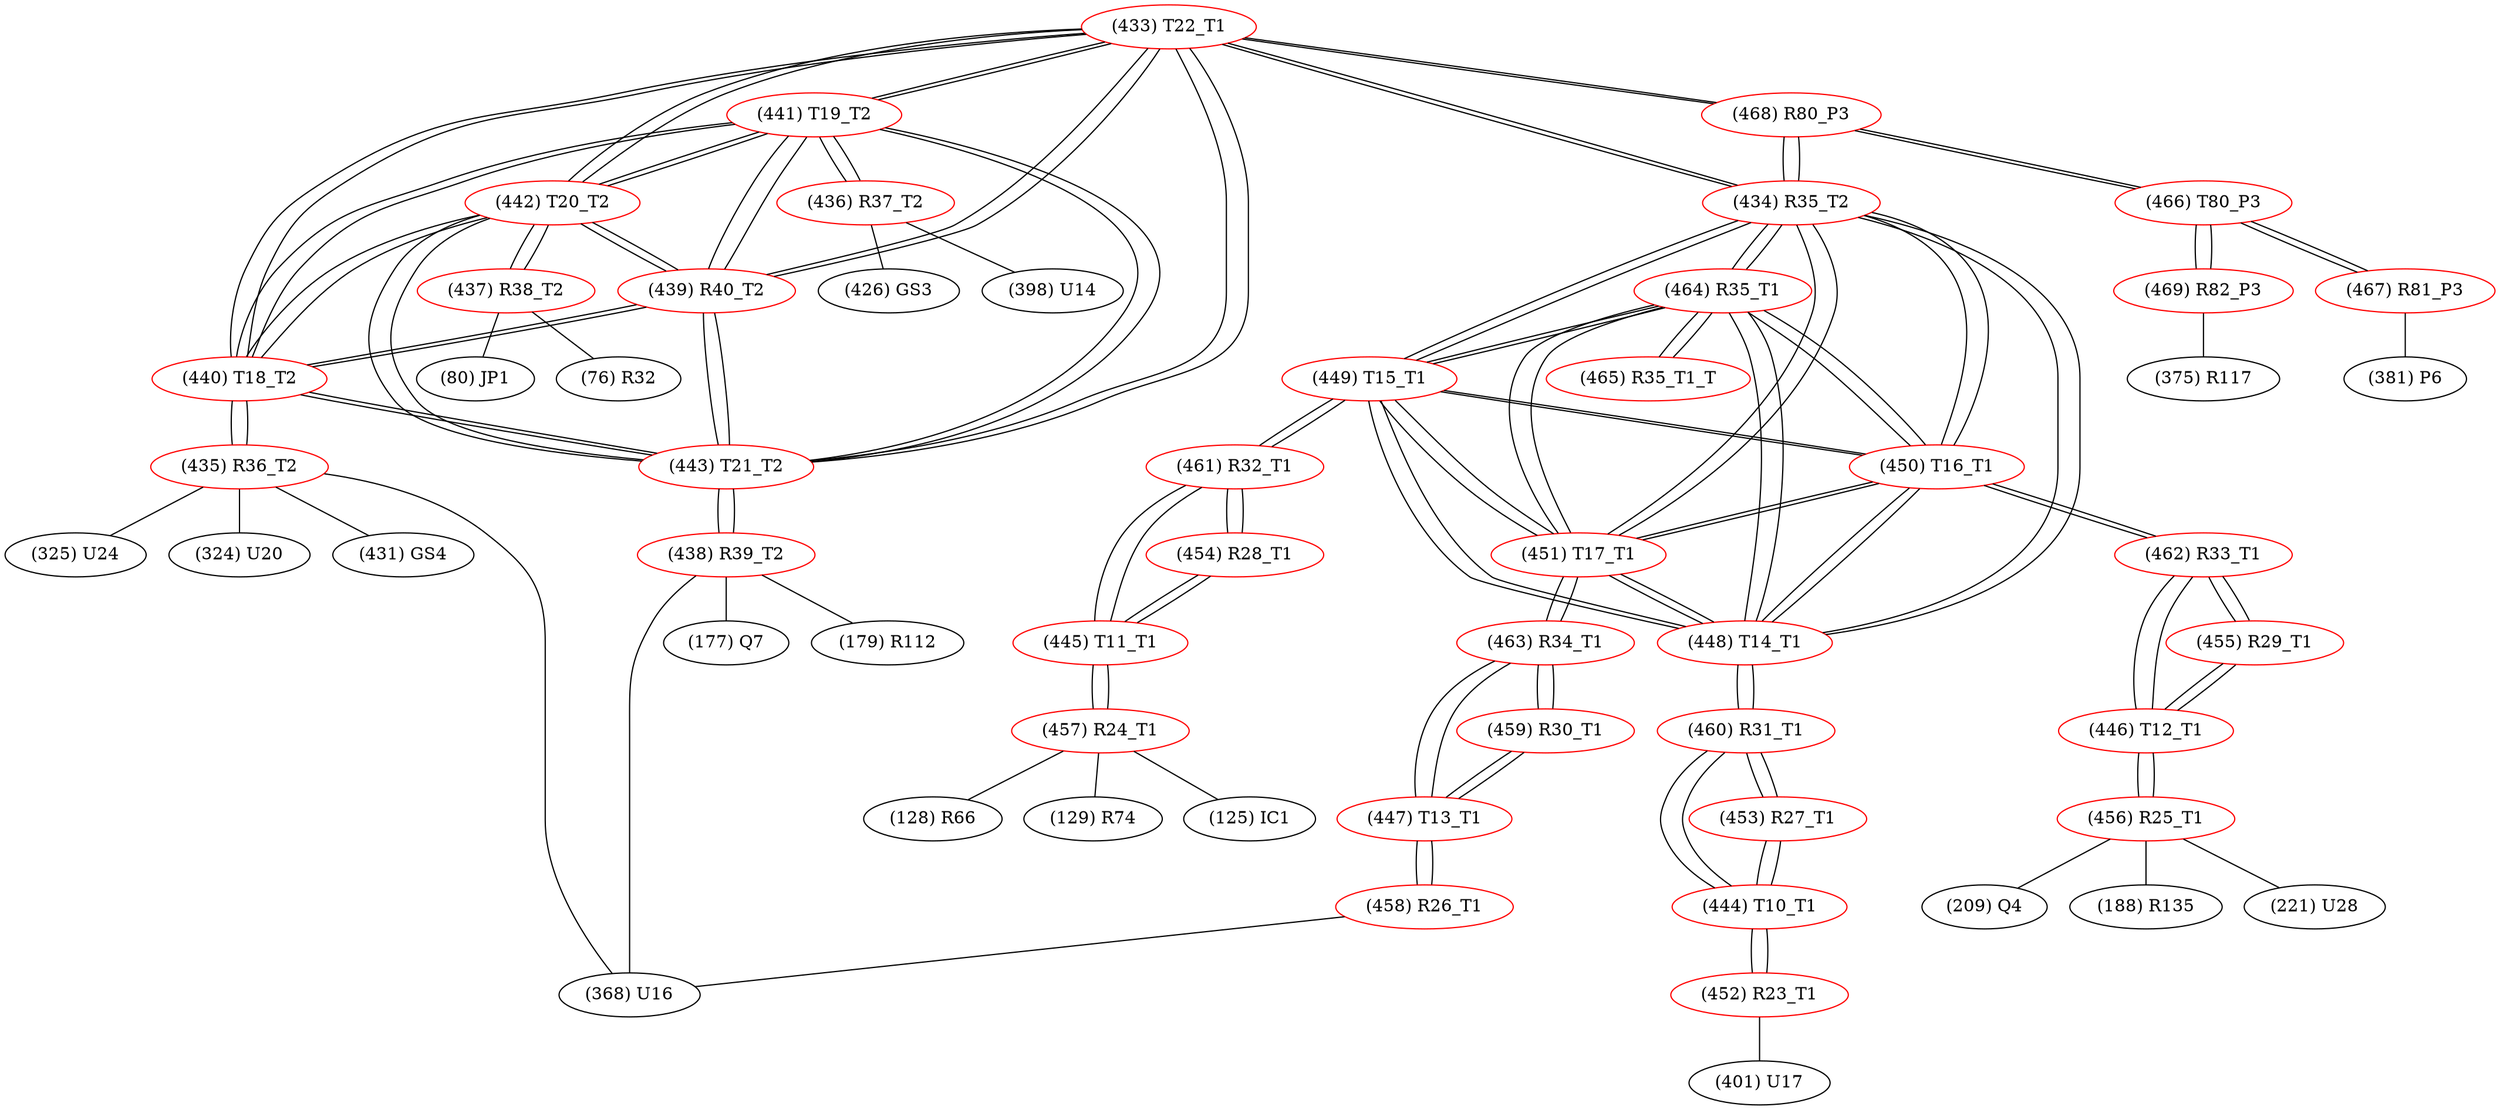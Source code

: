 graph {
	433 [label="(433) T22_T1" color=red]
	441 [label="(441) T19_T2"]
	442 [label="(442) T20_T2"]
	443 [label="(443) T21_T2"]
	440 [label="(440) T18_T2"]
	439 [label="(439) R40_T2"]
	468 [label="(468) R80_P3"]
	434 [label="(434) R35_T2"]
	434 [label="(434) R35_T2" color=red]
	449 [label="(449) T15_T1"]
	450 [label="(450) T16_T1"]
	448 [label="(448) T14_T1"]
	451 [label="(451) T17_T1"]
	464 [label="(464) R35_T1"]
	468 [label="(468) R80_P3"]
	433 [label="(433) T22_T1"]
	435 [label="(435) R36_T2" color=red]
	325 [label="(325) U24"]
	324 [label="(324) U20"]
	431 [label="(431) GS4"]
	368 [label="(368) U16"]
	440 [label="(440) T18_T2"]
	436 [label="(436) R37_T2" color=red]
	398 [label="(398) U14"]
	426 [label="(426) GS3"]
	441 [label="(441) T19_T2"]
	437 [label="(437) R38_T2" color=red]
	80 [label="(80) JP1"]
	76 [label="(76) R32"]
	442 [label="(442) T20_T2"]
	438 [label="(438) R39_T2" color=red]
	368 [label="(368) U16"]
	177 [label="(177) Q7"]
	179 [label="(179) R112"]
	443 [label="(443) T21_T2"]
	439 [label="(439) R40_T2" color=red]
	441 [label="(441) T19_T2"]
	442 [label="(442) T20_T2"]
	443 [label="(443) T21_T2"]
	433 [label="(433) T22_T1"]
	440 [label="(440) T18_T2"]
	440 [label="(440) T18_T2" color=red]
	441 [label="(441) T19_T2"]
	442 [label="(442) T20_T2"]
	443 [label="(443) T21_T2"]
	433 [label="(433) T22_T1"]
	439 [label="(439) R40_T2"]
	435 [label="(435) R36_T2"]
	441 [label="(441) T19_T2" color=red]
	442 [label="(442) T20_T2"]
	443 [label="(443) T21_T2"]
	433 [label="(433) T22_T1"]
	440 [label="(440) T18_T2"]
	439 [label="(439) R40_T2"]
	436 [label="(436) R37_T2"]
	442 [label="(442) T20_T2" color=red]
	441 [label="(441) T19_T2"]
	443 [label="(443) T21_T2"]
	433 [label="(433) T22_T1"]
	440 [label="(440) T18_T2"]
	439 [label="(439) R40_T2"]
	437 [label="(437) R38_T2"]
	443 [label="(443) T21_T2" color=red]
	441 [label="(441) T19_T2"]
	442 [label="(442) T20_T2"]
	433 [label="(433) T22_T1"]
	440 [label="(440) T18_T2"]
	439 [label="(439) R40_T2"]
	438 [label="(438) R39_T2"]
	444 [label="(444) T10_T1" color=red]
	452 [label="(452) R23_T1"]
	453 [label="(453) R27_T1"]
	460 [label="(460) R31_T1"]
	445 [label="(445) T11_T1" color=red]
	457 [label="(457) R24_T1"]
	461 [label="(461) R32_T1"]
	454 [label="(454) R28_T1"]
	446 [label="(446) T12_T1" color=red]
	462 [label="(462) R33_T1"]
	455 [label="(455) R29_T1"]
	456 [label="(456) R25_T1"]
	447 [label="(447) T13_T1" color=red]
	459 [label="(459) R30_T1"]
	463 [label="(463) R34_T1"]
	458 [label="(458) R26_T1"]
	448 [label="(448) T14_T1" color=red]
	449 [label="(449) T15_T1"]
	450 [label="(450) T16_T1"]
	451 [label="(451) T17_T1"]
	434 [label="(434) R35_T2"]
	464 [label="(464) R35_T1"]
	460 [label="(460) R31_T1"]
	449 [label="(449) T15_T1" color=red]
	450 [label="(450) T16_T1"]
	448 [label="(448) T14_T1"]
	451 [label="(451) T17_T1"]
	434 [label="(434) R35_T2"]
	464 [label="(464) R35_T1"]
	461 [label="(461) R32_T1"]
	450 [label="(450) T16_T1" color=red]
	449 [label="(449) T15_T1"]
	448 [label="(448) T14_T1"]
	451 [label="(451) T17_T1"]
	434 [label="(434) R35_T2"]
	464 [label="(464) R35_T1"]
	462 [label="(462) R33_T1"]
	451 [label="(451) T17_T1" color=red]
	449 [label="(449) T15_T1"]
	450 [label="(450) T16_T1"]
	448 [label="(448) T14_T1"]
	434 [label="(434) R35_T2"]
	464 [label="(464) R35_T1"]
	463 [label="(463) R34_T1"]
	452 [label="(452) R23_T1" color=red]
	401 [label="(401) U17"]
	444 [label="(444) T10_T1"]
	453 [label="(453) R27_T1" color=red]
	444 [label="(444) T10_T1"]
	460 [label="(460) R31_T1"]
	454 [label="(454) R28_T1" color=red]
	461 [label="(461) R32_T1"]
	445 [label="(445) T11_T1"]
	455 [label="(455) R29_T1" color=red]
	462 [label="(462) R33_T1"]
	446 [label="(446) T12_T1"]
	456 [label="(456) R25_T1" color=red]
	221 [label="(221) U28"]
	209 [label="(209) Q4"]
	188 [label="(188) R135"]
	446 [label="(446) T12_T1"]
	457 [label="(457) R24_T1" color=red]
	129 [label="(129) R74"]
	125 [label="(125) IC1"]
	128 [label="(128) R66"]
	445 [label="(445) T11_T1"]
	458 [label="(458) R26_T1" color=red]
	368 [label="(368) U16"]
	447 [label="(447) T13_T1"]
	459 [label="(459) R30_T1" color=red]
	463 [label="(463) R34_T1"]
	447 [label="(447) T13_T1"]
	460 [label="(460) R31_T1" color=red]
	453 [label="(453) R27_T1"]
	444 [label="(444) T10_T1"]
	448 [label="(448) T14_T1"]
	461 [label="(461) R32_T1" color=red]
	449 [label="(449) T15_T1"]
	445 [label="(445) T11_T1"]
	454 [label="(454) R28_T1"]
	462 [label="(462) R33_T1" color=red]
	450 [label="(450) T16_T1"]
	446 [label="(446) T12_T1"]
	455 [label="(455) R29_T1"]
	463 [label="(463) R34_T1" color=red]
	451 [label="(451) T17_T1"]
	459 [label="(459) R30_T1"]
	447 [label="(447) T13_T1"]
	464 [label="(464) R35_T1" color=red]
	449 [label="(449) T15_T1"]
	450 [label="(450) T16_T1"]
	448 [label="(448) T14_T1"]
	451 [label="(451) T17_T1"]
	434 [label="(434) R35_T2"]
	465 [label="(465) R35_T1_T"]
	465 [label="(465) R35_T1_T" color=red]
	464 [label="(464) R35_T1"]
	466 [label="(466) T80_P3" color=red]
	467 [label="(467) R81_P3"]
	469 [label="(469) R82_P3"]
	468 [label="(468) R80_P3"]
	467 [label="(467) R81_P3" color=red]
	381 [label="(381) P6"]
	466 [label="(466) T80_P3"]
	468 [label="(468) R80_P3" color=red]
	433 [label="(433) T22_T1"]
	434 [label="(434) R35_T2"]
	466 [label="(466) T80_P3"]
	469 [label="(469) R82_P3" color=red]
	375 [label="(375) R117"]
	466 [label="(466) T80_P3"]
	433 -- 441
	433 -- 442
	433 -- 443
	433 -- 440
	433 -- 439
	433 -- 468
	433 -- 434
	434 -- 449
	434 -- 450
	434 -- 448
	434 -- 451
	434 -- 464
	434 -- 468
	434 -- 433
	435 -- 325
	435 -- 324
	435 -- 431
	435 -- 368
	435 -- 440
	436 -- 398
	436 -- 426
	436 -- 441
	437 -- 80
	437 -- 76
	437 -- 442
	438 -- 368
	438 -- 177
	438 -- 179
	438 -- 443
	439 -- 441
	439 -- 442
	439 -- 443
	439 -- 433
	439 -- 440
	440 -- 441
	440 -- 442
	440 -- 443
	440 -- 433
	440 -- 439
	440 -- 435
	441 -- 442
	441 -- 443
	441 -- 433
	441 -- 440
	441 -- 439
	441 -- 436
	442 -- 441
	442 -- 443
	442 -- 433
	442 -- 440
	442 -- 439
	442 -- 437
	443 -- 441
	443 -- 442
	443 -- 433
	443 -- 440
	443 -- 439
	443 -- 438
	444 -- 452
	444 -- 453
	444 -- 460
	445 -- 457
	445 -- 461
	445 -- 454
	446 -- 462
	446 -- 455
	446 -- 456
	447 -- 459
	447 -- 463
	447 -- 458
	448 -- 449
	448 -- 450
	448 -- 451
	448 -- 434
	448 -- 464
	448 -- 460
	449 -- 450
	449 -- 448
	449 -- 451
	449 -- 434
	449 -- 464
	449 -- 461
	450 -- 449
	450 -- 448
	450 -- 451
	450 -- 434
	450 -- 464
	450 -- 462
	451 -- 449
	451 -- 450
	451 -- 448
	451 -- 434
	451 -- 464
	451 -- 463
	452 -- 401
	452 -- 444
	453 -- 444
	453 -- 460
	454 -- 461
	454 -- 445
	455 -- 462
	455 -- 446
	456 -- 221
	456 -- 209
	456 -- 188
	456 -- 446
	457 -- 129
	457 -- 125
	457 -- 128
	457 -- 445
	458 -- 368
	458 -- 447
	459 -- 463
	459 -- 447
	460 -- 453
	460 -- 444
	460 -- 448
	461 -- 449
	461 -- 445
	461 -- 454
	462 -- 450
	462 -- 446
	462 -- 455
	463 -- 451
	463 -- 459
	463 -- 447
	464 -- 449
	464 -- 450
	464 -- 448
	464 -- 451
	464 -- 434
	464 -- 465
	465 -- 464
	466 -- 467
	466 -- 469
	466 -- 468
	467 -- 381
	467 -- 466
	468 -- 433
	468 -- 434
	468 -- 466
	469 -- 375
	469 -- 466
}